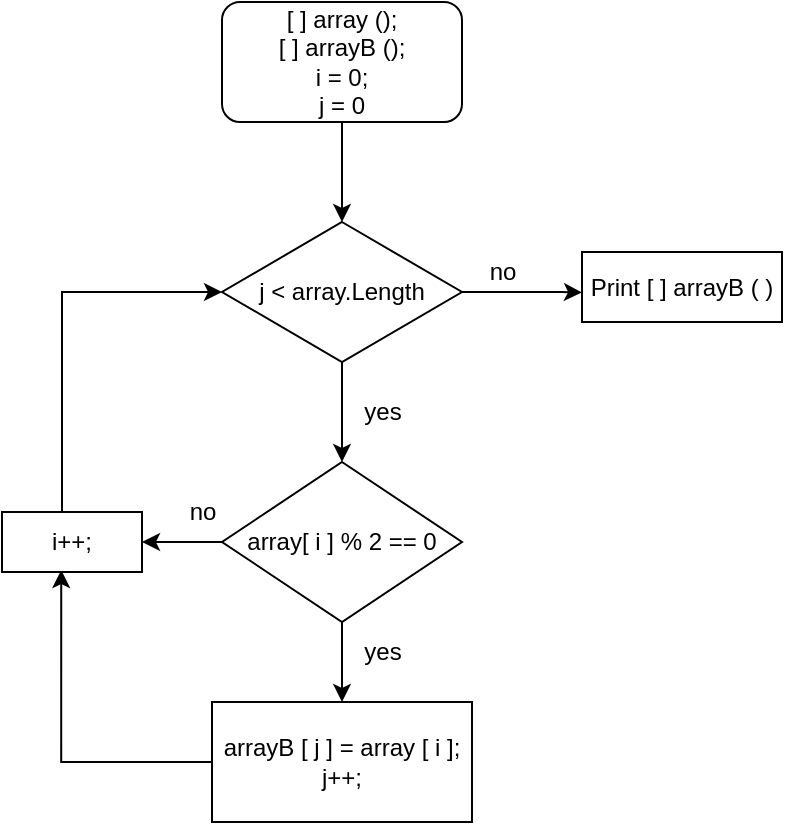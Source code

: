 <mxfile version="20.2.2" type="device"><diagram id="PFYL-fxNRDFQkGmGoaxG" name="Страница 1"><mxGraphModel dx="658" dy="375" grid="1" gridSize="10" guides="1" tooltips="1" connect="1" arrows="1" fold="1" page="1" pageScale="1" pageWidth="827" pageHeight="1169" math="0" shadow="0"><root><mxCell id="0"/><mxCell id="1" parent="0"/><mxCell id="9-nEOTA3fS-ZTnKIa1q0-4" style="edgeStyle=orthogonalEdgeStyle;rounded=0;orthogonalLoop=1;jettySize=auto;html=1;entryX=0.5;entryY=0;entryDx=0;entryDy=0;" edge="1" parent="1" source="9-nEOTA3fS-ZTnKIa1q0-1" target="9-nEOTA3fS-ZTnKIa1q0-2"><mxGeometry relative="1" as="geometry"/></mxCell><mxCell id="9-nEOTA3fS-ZTnKIa1q0-1" value="[ ] array ();&lt;br&gt;[ ] arrayB ();&lt;br&gt;i = 0;&lt;br&gt;j = 0" style="rounded=1;whiteSpace=wrap;html=1;" vertex="1" parent="1"><mxGeometry x="120" y="40" width="120" height="60" as="geometry"/></mxCell><mxCell id="9-nEOTA3fS-ZTnKIa1q0-5" style="edgeStyle=orthogonalEdgeStyle;rounded=0;orthogonalLoop=1;jettySize=auto;html=1;entryX=0.5;entryY=0;entryDx=0;entryDy=0;" edge="1" parent="1" source="9-nEOTA3fS-ZTnKIa1q0-2" target="9-nEOTA3fS-ZTnKIa1q0-3"><mxGeometry relative="1" as="geometry"/></mxCell><mxCell id="9-nEOTA3fS-ZTnKIa1q0-2" value="j &amp;lt; array.Length" style="rhombus;whiteSpace=wrap;html=1;" vertex="1" parent="1"><mxGeometry x="120" y="150" width="120" height="70" as="geometry"/></mxCell><mxCell id="9-nEOTA3fS-ZTnKIa1q0-9" style="edgeStyle=orthogonalEdgeStyle;rounded=0;orthogonalLoop=1;jettySize=auto;html=1;exitX=0.5;exitY=1;exitDx=0;exitDy=0;entryX=0.5;entryY=0;entryDx=0;entryDy=0;" edge="1" parent="1" source="9-nEOTA3fS-ZTnKIa1q0-3" target="9-nEOTA3fS-ZTnKIa1q0-8"><mxGeometry relative="1" as="geometry"/></mxCell><mxCell id="9-nEOTA3fS-ZTnKIa1q0-13" style="edgeStyle=orthogonalEdgeStyle;rounded=0;orthogonalLoop=1;jettySize=auto;html=1;" edge="1" parent="1" source="9-nEOTA3fS-ZTnKIa1q0-3" target="9-nEOTA3fS-ZTnKIa1q0-14"><mxGeometry relative="1" as="geometry"><mxPoint x="90" y="310" as="targetPoint"/></mxGeometry></mxCell><mxCell id="9-nEOTA3fS-ZTnKIa1q0-3" value="array[ i ] % 2 == 0" style="rhombus;whiteSpace=wrap;html=1;" vertex="1" parent="1"><mxGeometry x="120" y="270" width="120" height="80" as="geometry"/></mxCell><mxCell id="9-nEOTA3fS-ZTnKIa1q0-17" style="edgeStyle=orthogonalEdgeStyle;rounded=0;orthogonalLoop=1;jettySize=auto;html=1;exitX=0;exitY=0.5;exitDx=0;exitDy=0;entryX=0.423;entryY=0.968;entryDx=0;entryDy=0;entryPerimeter=0;" edge="1" parent="1" source="9-nEOTA3fS-ZTnKIa1q0-8" target="9-nEOTA3fS-ZTnKIa1q0-14"><mxGeometry relative="1" as="geometry"/></mxCell><mxCell id="9-nEOTA3fS-ZTnKIa1q0-8" value="arrayB [ j ] = array [ i ];&lt;br&gt;j++;" style="rounded=0;whiteSpace=wrap;html=1;" vertex="1" parent="1"><mxGeometry x="115" y="390" width="130" height="60" as="geometry"/></mxCell><mxCell id="9-nEOTA3fS-ZTnKIa1q0-12" value="yes" style="text;html=1;align=center;verticalAlign=middle;resizable=0;points=[];autosize=1;strokeColor=none;fillColor=none;" vertex="1" parent="1"><mxGeometry x="180" y="230" width="40" height="30" as="geometry"/></mxCell><mxCell id="9-nEOTA3fS-ZTnKIa1q0-18" style="edgeStyle=orthogonalEdgeStyle;rounded=0;orthogonalLoop=1;jettySize=auto;html=1;entryX=0;entryY=0.5;entryDx=0;entryDy=0;" edge="1" parent="1" source="9-nEOTA3fS-ZTnKIa1q0-14" target="9-nEOTA3fS-ZTnKIa1q0-2"><mxGeometry relative="1" as="geometry"><Array as="points"><mxPoint x="40" y="185"/></Array></mxGeometry></mxCell><mxCell id="9-nEOTA3fS-ZTnKIa1q0-14" value="i++;" style="rounded=0;whiteSpace=wrap;html=1;" vertex="1" parent="1"><mxGeometry x="10" y="295" width="70" height="30" as="geometry"/></mxCell><mxCell id="9-nEOTA3fS-ZTnKIa1q0-19" style="edgeStyle=orthogonalEdgeStyle;rounded=0;orthogonalLoop=1;jettySize=auto;html=1;exitX=1;exitY=0.5;exitDx=0;exitDy=0;" edge="1" parent="1"><mxGeometry relative="1" as="geometry"><mxPoint x="300" y="185.238" as="targetPoint"/><mxPoint x="240" y="185" as="sourcePoint"/><Array as="points"><mxPoint x="290" y="185"/><mxPoint x="290" y="185"/></Array></mxGeometry></mxCell><mxCell id="9-nEOTA3fS-ZTnKIa1q0-20" value="no" style="text;html=1;align=center;verticalAlign=middle;resizable=0;points=[];autosize=1;strokeColor=none;fillColor=none;" vertex="1" parent="1"><mxGeometry x="240" y="160" width="40" height="30" as="geometry"/></mxCell><mxCell id="9-nEOTA3fS-ZTnKIa1q0-21" value="Print [ ] arrayB ( )" style="rounded=0;whiteSpace=wrap;html=1;" vertex="1" parent="1"><mxGeometry x="300" y="165" width="100" height="35" as="geometry"/></mxCell><mxCell id="9-nEOTA3fS-ZTnKIa1q0-22" value="yes" style="text;html=1;align=center;verticalAlign=middle;resizable=0;points=[];autosize=1;strokeColor=none;fillColor=none;" vertex="1" parent="1"><mxGeometry x="180" y="350" width="40" height="30" as="geometry"/></mxCell><mxCell id="9-nEOTA3fS-ZTnKIa1q0-23" value="no" style="text;html=1;align=center;verticalAlign=middle;resizable=0;points=[];autosize=1;strokeColor=none;fillColor=none;" vertex="1" parent="1"><mxGeometry x="90" y="280" width="40" height="30" as="geometry"/></mxCell></root></mxGraphModel></diagram></mxfile>